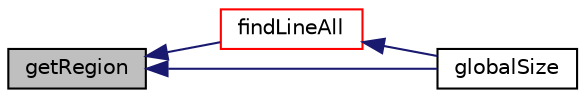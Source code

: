 digraph "getRegion"
{
  bgcolor="transparent";
  edge [fontname="Helvetica",fontsize="10",labelfontname="Helvetica",labelfontsize="10"];
  node [fontname="Helvetica",fontsize="10",shape=record];
  rankdir="LR";
  Node3105 [label="getRegion",height=0.2,width=0.4,color="black", fillcolor="grey75", style="filled", fontcolor="black"];
  Node3105 -> Node3106 [dir="back",color="midnightblue",fontsize="10",style="solid",fontname="Helvetica"];
  Node3106 [label="findLineAll",height=0.2,width=0.4,color="red",URL="$a29993.html#ae09d8175a17fc501716d4908c3b8188c",tooltip="Get all intersections in order from start to end. "];
  Node3106 -> Node3109 [dir="back",color="midnightblue",fontsize="10",style="solid",fontname="Helvetica"];
  Node3109 [label="globalSize",height=0.2,width=0.4,color="black",URL="$a29993.html#ac5f772f3178732f6a128f36aac0212fd",tooltip="Range of global indices that can be returned. "];
  Node3105 -> Node3109 [dir="back",color="midnightblue",fontsize="10",style="solid",fontname="Helvetica"];
}
